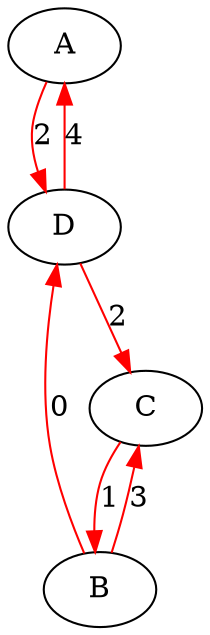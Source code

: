 digraph "G" {
A;
B;
C;
D;
A -> D  [color=red, key=0, label=2];
B -> C  [color=red, key=0, label=3];
B -> D  [color=red, key=0, label=0];
C -> B  [color=red, key=0, label=1];
D -> C  [color=red, key=0, label=2];
D -> A  [color=red, key=0, label=4];
}
